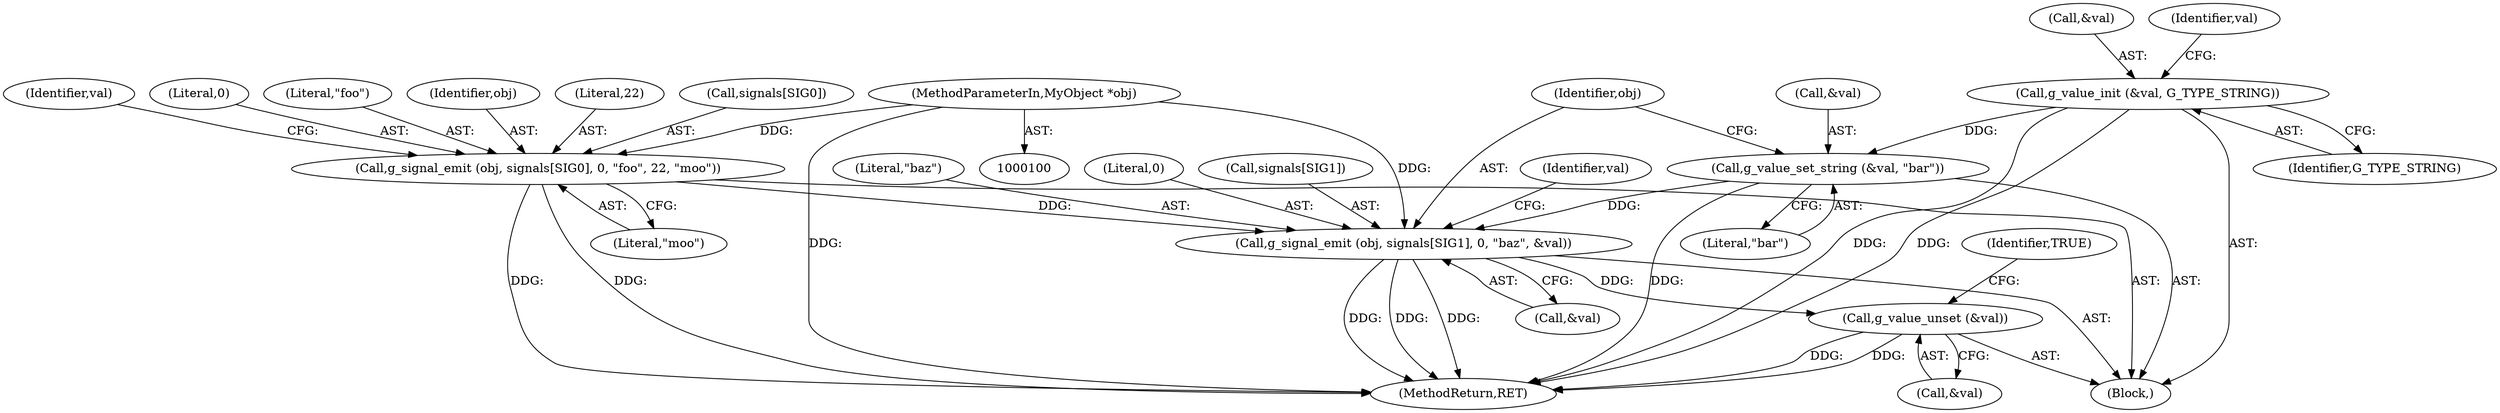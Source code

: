 digraph "1_dbus_9a6bce9b615abca6068348c1606ba8eaf13d9ae0_13@API" {
"1000122" [label="(Call,g_signal_emit (obj, signals[SIG1], 0, \"baz\", &val))"];
"1000105" [label="(Call,g_signal_emit (obj, signals[SIG0], 0, \"foo\", 22, \"moo\"))"];
"1000101" [label="(MethodParameterIn,MyObject *obj)"];
"1000118" [label="(Call,g_value_set_string (&val, \"bar\"))"];
"1000114" [label="(Call,g_value_init (&val, G_TYPE_STRING))"];
"1000131" [label="(Call,g_value_unset (&val))"];
"1000101" [label="(MethodParameterIn,MyObject *obj)"];
"1000117" [label="(Identifier,G_TYPE_STRING)"];
"1000119" [label="(Call,&val)"];
"1000105" [label="(Call,g_signal_emit (obj, signals[SIG0], 0, \"foo\", 22, \"moo\"))"];
"1000110" [label="(Literal,0)"];
"1000103" [label="(Block,)"];
"1000115" [label="(Call,&val)"];
"1000123" [label="(Identifier,obj)"];
"1000118" [label="(Call,g_value_set_string (&val, \"bar\"))"];
"1000136" [label="(MethodReturn,RET)"];
"1000129" [label="(Call,&val)"];
"1000135" [label="(Identifier,TRUE)"];
"1000113" [label="(Literal,\"moo\")"];
"1000111" [label="(Literal,\"foo\")"];
"1000106" [label="(Identifier,obj)"];
"1000112" [label="(Literal,22)"];
"1000131" [label="(Call,g_value_unset (&val))"];
"1000133" [label="(Identifier,val)"];
"1000107" [label="(Call,signals[SIG0])"];
"1000122" [label="(Call,g_signal_emit (obj, signals[SIG1], 0, \"baz\", &val))"];
"1000128" [label="(Literal,\"baz\")"];
"1000132" [label="(Call,&val)"];
"1000116" [label="(Identifier,val)"];
"1000120" [label="(Identifier,val)"];
"1000127" [label="(Literal,0)"];
"1000114" [label="(Call,g_value_init (&val, G_TYPE_STRING))"];
"1000121" [label="(Literal,\"bar\")"];
"1000124" [label="(Call,signals[SIG1])"];
"1000122" -> "1000103"  [label="AST: "];
"1000122" -> "1000129"  [label="CFG: "];
"1000123" -> "1000122"  [label="AST: "];
"1000124" -> "1000122"  [label="AST: "];
"1000127" -> "1000122"  [label="AST: "];
"1000128" -> "1000122"  [label="AST: "];
"1000129" -> "1000122"  [label="AST: "];
"1000133" -> "1000122"  [label="CFG: "];
"1000122" -> "1000136"  [label="DDG: "];
"1000122" -> "1000136"  [label="DDG: "];
"1000122" -> "1000136"  [label="DDG: "];
"1000105" -> "1000122"  [label="DDG: "];
"1000101" -> "1000122"  [label="DDG: "];
"1000118" -> "1000122"  [label="DDG: "];
"1000122" -> "1000131"  [label="DDG: "];
"1000105" -> "1000103"  [label="AST: "];
"1000105" -> "1000113"  [label="CFG: "];
"1000106" -> "1000105"  [label="AST: "];
"1000107" -> "1000105"  [label="AST: "];
"1000110" -> "1000105"  [label="AST: "];
"1000111" -> "1000105"  [label="AST: "];
"1000112" -> "1000105"  [label="AST: "];
"1000113" -> "1000105"  [label="AST: "];
"1000116" -> "1000105"  [label="CFG: "];
"1000105" -> "1000136"  [label="DDG: "];
"1000105" -> "1000136"  [label="DDG: "];
"1000101" -> "1000105"  [label="DDG: "];
"1000101" -> "1000100"  [label="AST: "];
"1000101" -> "1000136"  [label="DDG: "];
"1000118" -> "1000103"  [label="AST: "];
"1000118" -> "1000121"  [label="CFG: "];
"1000119" -> "1000118"  [label="AST: "];
"1000121" -> "1000118"  [label="AST: "];
"1000123" -> "1000118"  [label="CFG: "];
"1000118" -> "1000136"  [label="DDG: "];
"1000114" -> "1000118"  [label="DDG: "];
"1000114" -> "1000103"  [label="AST: "];
"1000114" -> "1000117"  [label="CFG: "];
"1000115" -> "1000114"  [label="AST: "];
"1000117" -> "1000114"  [label="AST: "];
"1000120" -> "1000114"  [label="CFG: "];
"1000114" -> "1000136"  [label="DDG: "];
"1000114" -> "1000136"  [label="DDG: "];
"1000131" -> "1000103"  [label="AST: "];
"1000131" -> "1000132"  [label="CFG: "];
"1000132" -> "1000131"  [label="AST: "];
"1000135" -> "1000131"  [label="CFG: "];
"1000131" -> "1000136"  [label="DDG: "];
"1000131" -> "1000136"  [label="DDG: "];
}
